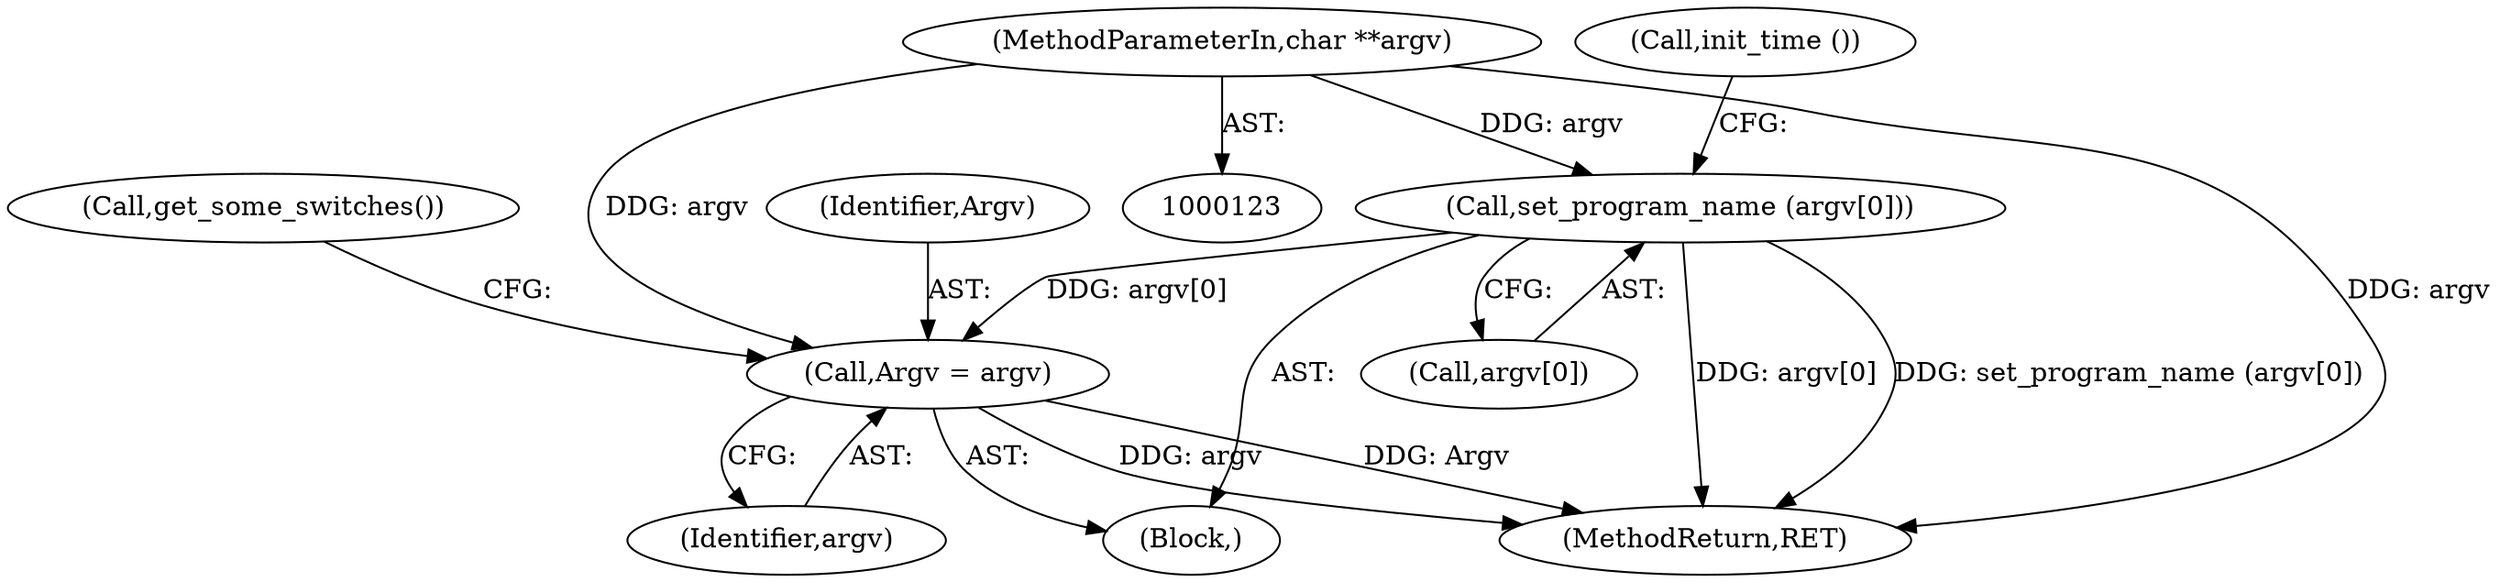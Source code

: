 digraph "0_savannah_17953b5893f7c9835f0dd2a704ba04e0371d2cbd@array" {
"1000156" [label="(Call,set_program_name (argv[0]))"];
"1000125" [label="(MethodParameterIn,char **argv)"];
"1000264" [label="(Call,Argv = argv)"];
"1000264" [label="(Call,Argv = argv)"];
"1000125" [label="(MethodParameterIn,char **argv)"];
"1000267" [label="(Call,get_some_switches())"];
"1000156" [label="(Call,set_program_name (argv[0]))"];
"1000160" [label="(Call,init_time ())"];
"1000265" [label="(Identifier,Argv)"];
"1000266" [label="(Identifier,argv)"];
"1000311" [label="(MethodReturn,RET)"];
"1000157" [label="(Call,argv[0])"];
"1000126" [label="(Block,)"];
"1000156" -> "1000126"  [label="AST: "];
"1000156" -> "1000157"  [label="CFG: "];
"1000157" -> "1000156"  [label="AST: "];
"1000160" -> "1000156"  [label="CFG: "];
"1000156" -> "1000311"  [label="DDG: argv[0]"];
"1000156" -> "1000311"  [label="DDG: set_program_name (argv[0])"];
"1000125" -> "1000156"  [label="DDG: argv"];
"1000156" -> "1000264"  [label="DDG: argv[0]"];
"1000125" -> "1000123"  [label="AST: "];
"1000125" -> "1000311"  [label="DDG: argv"];
"1000125" -> "1000264"  [label="DDG: argv"];
"1000264" -> "1000126"  [label="AST: "];
"1000264" -> "1000266"  [label="CFG: "];
"1000265" -> "1000264"  [label="AST: "];
"1000266" -> "1000264"  [label="AST: "];
"1000267" -> "1000264"  [label="CFG: "];
"1000264" -> "1000311"  [label="DDG: Argv"];
"1000264" -> "1000311"  [label="DDG: argv"];
}
